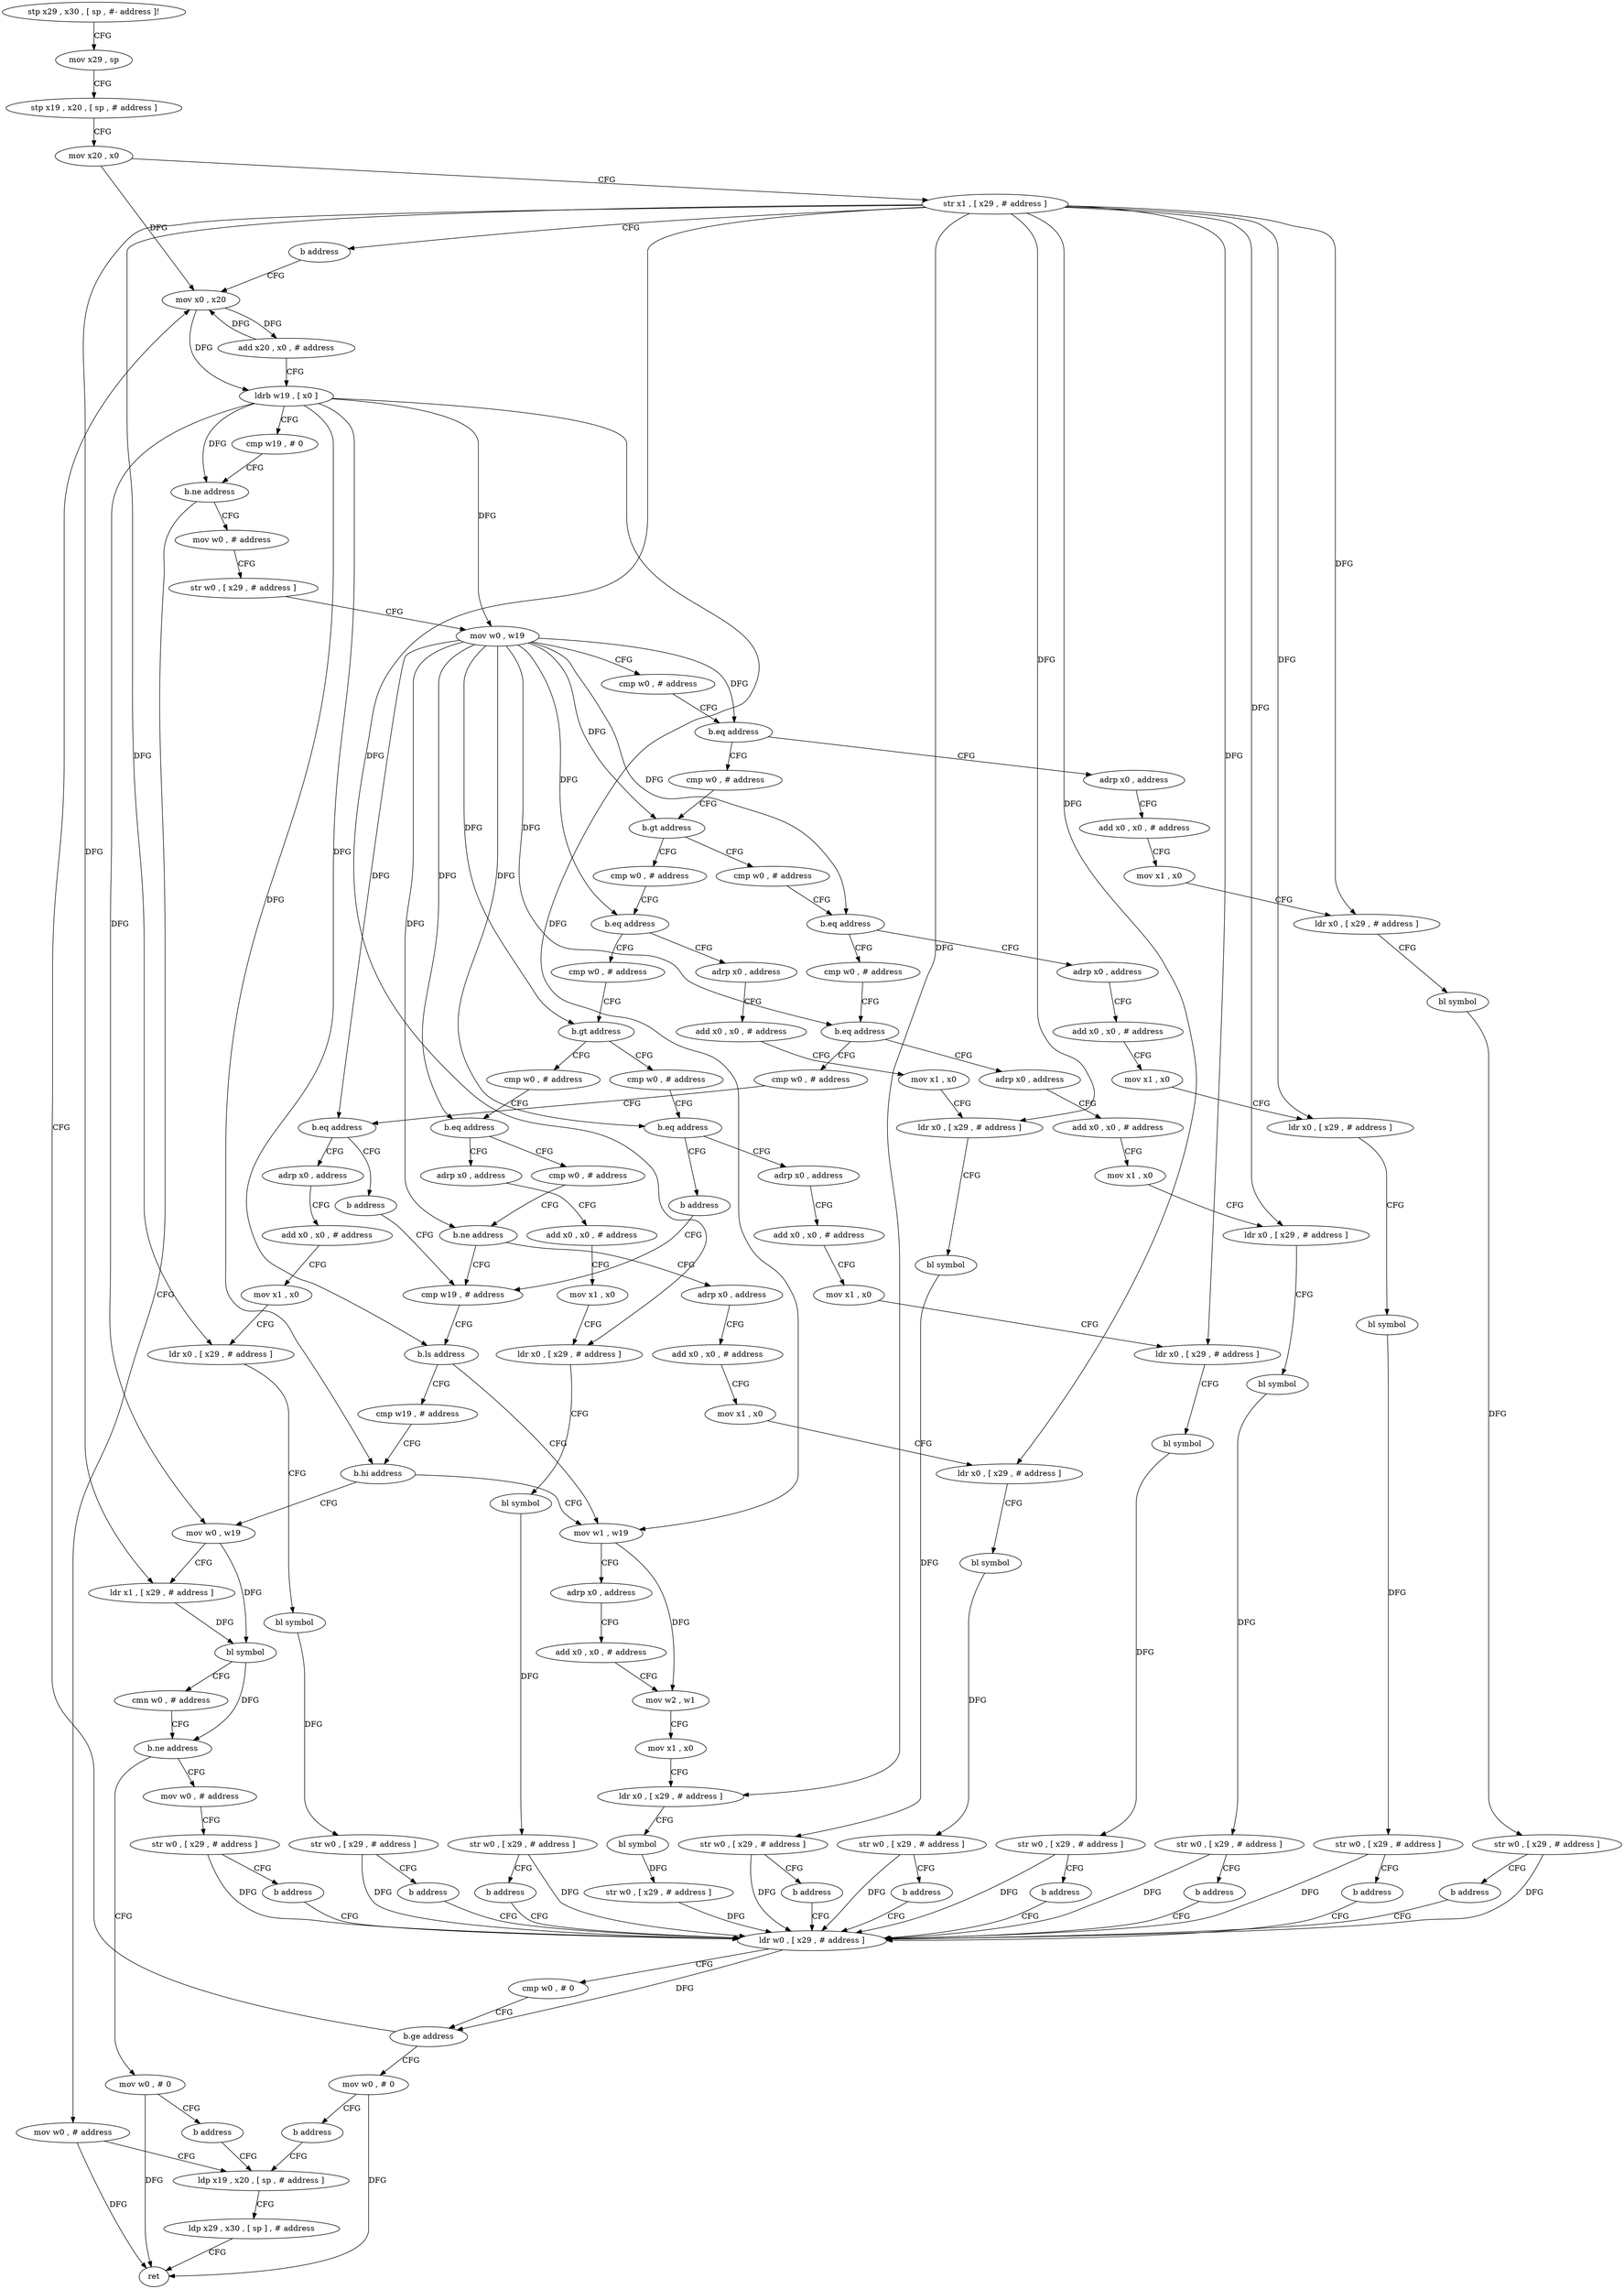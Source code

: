 digraph "func" {
"4294528" [label = "stp x29 , x30 , [ sp , #- address ]!" ]
"4294532" [label = "mov x29 , sp" ]
"4294536" [label = "stp x19 , x20 , [ sp , # address ]" ]
"4294540" [label = "mov x20 , x0" ]
"4294544" [label = "str x1 , [ x29 , # address ]" ]
"4294548" [label = "b address" ]
"4294984" [label = "mov x0 , x20" ]
"4294988" [label = "add x20 , x0 , # address" ]
"4294992" [label = "ldrb w19 , [ x0 ]" ]
"4294996" [label = "cmp w19 , # 0" ]
"4295000" [label = "b.ne address" ]
"4294552" [label = "mov w0 , # address" ]
"4295004" [label = "mov w0 , # address" ]
"4294556" [label = "str w0 , [ x29 , # address ]" ]
"4294560" [label = "mov w0 , w19" ]
"4294564" [label = "cmp w0 , # address" ]
"4294568" [label = "b.eq address" ]
"4294792" [label = "adrp x0 , address" ]
"4294572" [label = "cmp w0 , # address" ]
"4295008" [label = "ldp x19 , x20 , [ sp , # address ]" ]
"4294796" [label = "add x0 , x0 , # address" ]
"4294800" [label = "mov x1 , x0" ]
"4294804" [label = "ldr x0 , [ x29 , # address ]" ]
"4294808" [label = "bl symbol" ]
"4294812" [label = "str w0 , [ x29 , # address ]" ]
"4294816" [label = "b address" ]
"4294964" [label = "ldr w0 , [ x29 , # address ]" ]
"4294576" [label = "b.gt address" ]
"4294608" [label = "cmp w0 , # address" ]
"4294580" [label = "cmp w0 , # address" ]
"4294968" [label = "cmp w0 , # 0" ]
"4294972" [label = "b.ge address" ]
"4294976" [label = "mov w0 , # 0" ]
"4294612" [label = "b.eq address" ]
"4294820" [label = "adrp x0 , address" ]
"4294616" [label = "cmp w0 , # address" ]
"4294584" [label = "b.eq address" ]
"4294764" [label = "adrp x0 , address" ]
"4294588" [label = "cmp w0 , # address" ]
"4294980" [label = "b address" ]
"4294824" [label = "add x0 , x0 , # address" ]
"4294828" [label = "mov x1 , x0" ]
"4294832" [label = "ldr x0 , [ x29 , # address ]" ]
"4294836" [label = "bl symbol" ]
"4294840" [label = "str w0 , [ x29 , # address ]" ]
"4294844" [label = "b address" ]
"4294620" [label = "b.gt address" ]
"4294636" [label = "cmp w0 , # address" ]
"4294624" [label = "cmp w0 , # address" ]
"4294768" [label = "add x0 , x0 , # address" ]
"4294772" [label = "mov x1 , x0" ]
"4294776" [label = "ldr x0 , [ x29 , # address ]" ]
"4294780" [label = "bl symbol" ]
"4294784" [label = "str w0 , [ x29 , # address ]" ]
"4294788" [label = "b address" ]
"4294592" [label = "b.eq address" ]
"4294680" [label = "adrp x0 , address" ]
"4294596" [label = "cmp w0 , # address" ]
"4295012" [label = "ldp x29 , x30 , [ sp ] , # address" ]
"4295016" [label = "ret" ]
"4294640" [label = "b.eq address" ]
"4294848" [label = "adrp x0 , address" ]
"4294644" [label = "cmp w0 , # address" ]
"4294628" [label = "b.eq address" ]
"4294736" [label = "adrp x0 , address" ]
"4294632" [label = "b address" ]
"4294684" [label = "add x0 , x0 , # address" ]
"4294688" [label = "mov x1 , x0" ]
"4294692" [label = "ldr x0 , [ x29 , # address ]" ]
"4294696" [label = "bl symbol" ]
"4294700" [label = "str w0 , [ x29 , # address ]" ]
"4294704" [label = "b address" ]
"4294600" [label = "b.eq address" ]
"4294708" [label = "adrp x0 , address" ]
"4294604" [label = "b address" ]
"4294852" [label = "add x0 , x0 , # address" ]
"4294856" [label = "mov x1 , x0" ]
"4294860" [label = "ldr x0 , [ x29 , # address ]" ]
"4294864" [label = "bl symbol" ]
"4294868" [label = "str w0 , [ x29 , # address ]" ]
"4294872" [label = "b address" ]
"4294648" [label = "b.ne address" ]
"4294876" [label = "cmp w19 , # address" ]
"4294652" [label = "adrp x0 , address" ]
"4294740" [label = "add x0 , x0 , # address" ]
"4294744" [label = "mov x1 , x0" ]
"4294748" [label = "ldr x0 , [ x29 , # address ]" ]
"4294752" [label = "bl symbol" ]
"4294756" [label = "str w0 , [ x29 , # address ]" ]
"4294760" [label = "b address" ]
"4294712" [label = "add x0 , x0 , # address" ]
"4294716" [label = "mov x1 , x0" ]
"4294720" [label = "ldr x0 , [ x29 , # address ]" ]
"4294724" [label = "bl symbol" ]
"4294728" [label = "str w0 , [ x29 , # address ]" ]
"4294732" [label = "b address" ]
"4294880" [label = "b.ls address" ]
"4294932" [label = "mov w1 , w19" ]
"4294884" [label = "cmp w19 , # address" ]
"4294656" [label = "add x0 , x0 , # address" ]
"4294660" [label = "mov x1 , x0" ]
"4294664" [label = "ldr x0 , [ x29 , # address ]" ]
"4294668" [label = "bl symbol" ]
"4294672" [label = "str w0 , [ x29 , # address ]" ]
"4294676" [label = "b address" ]
"4294936" [label = "adrp x0 , address" ]
"4294940" [label = "add x0 , x0 , # address" ]
"4294944" [label = "mov w2 , w1" ]
"4294948" [label = "mov x1 , x0" ]
"4294952" [label = "ldr x0 , [ x29 , # address ]" ]
"4294956" [label = "bl symbol" ]
"4294960" [label = "str w0 , [ x29 , # address ]" ]
"4294888" [label = "b.hi address" ]
"4294892" [label = "mov w0 , w19" ]
"4294896" [label = "ldr x1 , [ x29 , # address ]" ]
"4294900" [label = "bl symbol" ]
"4294904" [label = "cmn w0 , # address" ]
"4294908" [label = "b.ne address" ]
"4294920" [label = "mov w0 , # address" ]
"4294912" [label = "mov w0 , # 0" ]
"4294924" [label = "str w0 , [ x29 , # address ]" ]
"4294928" [label = "b address" ]
"4294916" [label = "b address" ]
"4294528" -> "4294532" [ label = "CFG" ]
"4294532" -> "4294536" [ label = "CFG" ]
"4294536" -> "4294540" [ label = "CFG" ]
"4294540" -> "4294544" [ label = "CFG" ]
"4294540" -> "4294984" [ label = "DFG" ]
"4294544" -> "4294548" [ label = "CFG" ]
"4294544" -> "4294804" [ label = "DFG" ]
"4294544" -> "4294832" [ label = "DFG" ]
"4294544" -> "4294776" [ label = "DFG" ]
"4294544" -> "4294692" [ label = "DFG" ]
"4294544" -> "4294860" [ label = "DFG" ]
"4294544" -> "4294748" [ label = "DFG" ]
"4294544" -> "4294720" [ label = "DFG" ]
"4294544" -> "4294664" [ label = "DFG" ]
"4294544" -> "4294952" [ label = "DFG" ]
"4294544" -> "4294896" [ label = "DFG" ]
"4294548" -> "4294984" [ label = "CFG" ]
"4294984" -> "4294988" [ label = "DFG" ]
"4294984" -> "4294992" [ label = "DFG" ]
"4294988" -> "4294992" [ label = "CFG" ]
"4294988" -> "4294984" [ label = "DFG" ]
"4294992" -> "4294996" [ label = "CFG" ]
"4294992" -> "4295000" [ label = "DFG" ]
"4294992" -> "4294560" [ label = "DFG" ]
"4294992" -> "4294880" [ label = "DFG" ]
"4294992" -> "4294932" [ label = "DFG" ]
"4294992" -> "4294888" [ label = "DFG" ]
"4294992" -> "4294892" [ label = "DFG" ]
"4294996" -> "4295000" [ label = "CFG" ]
"4295000" -> "4294552" [ label = "CFG" ]
"4295000" -> "4295004" [ label = "CFG" ]
"4294552" -> "4294556" [ label = "CFG" ]
"4295004" -> "4295008" [ label = "CFG" ]
"4295004" -> "4295016" [ label = "DFG" ]
"4294556" -> "4294560" [ label = "CFG" ]
"4294560" -> "4294564" [ label = "CFG" ]
"4294560" -> "4294568" [ label = "DFG" ]
"4294560" -> "4294576" [ label = "DFG" ]
"4294560" -> "4294612" [ label = "DFG" ]
"4294560" -> "4294584" [ label = "DFG" ]
"4294560" -> "4294620" [ label = "DFG" ]
"4294560" -> "4294592" [ label = "DFG" ]
"4294560" -> "4294640" [ label = "DFG" ]
"4294560" -> "4294628" [ label = "DFG" ]
"4294560" -> "4294600" [ label = "DFG" ]
"4294560" -> "4294648" [ label = "DFG" ]
"4294564" -> "4294568" [ label = "CFG" ]
"4294568" -> "4294792" [ label = "CFG" ]
"4294568" -> "4294572" [ label = "CFG" ]
"4294792" -> "4294796" [ label = "CFG" ]
"4294572" -> "4294576" [ label = "CFG" ]
"4295008" -> "4295012" [ label = "CFG" ]
"4294796" -> "4294800" [ label = "CFG" ]
"4294800" -> "4294804" [ label = "CFG" ]
"4294804" -> "4294808" [ label = "CFG" ]
"4294808" -> "4294812" [ label = "DFG" ]
"4294812" -> "4294816" [ label = "CFG" ]
"4294812" -> "4294964" [ label = "DFG" ]
"4294816" -> "4294964" [ label = "CFG" ]
"4294964" -> "4294968" [ label = "CFG" ]
"4294964" -> "4294972" [ label = "DFG" ]
"4294576" -> "4294608" [ label = "CFG" ]
"4294576" -> "4294580" [ label = "CFG" ]
"4294608" -> "4294612" [ label = "CFG" ]
"4294580" -> "4294584" [ label = "CFG" ]
"4294968" -> "4294972" [ label = "CFG" ]
"4294972" -> "4294984" [ label = "CFG" ]
"4294972" -> "4294976" [ label = "CFG" ]
"4294976" -> "4294980" [ label = "CFG" ]
"4294976" -> "4295016" [ label = "DFG" ]
"4294612" -> "4294820" [ label = "CFG" ]
"4294612" -> "4294616" [ label = "CFG" ]
"4294820" -> "4294824" [ label = "CFG" ]
"4294616" -> "4294620" [ label = "CFG" ]
"4294584" -> "4294764" [ label = "CFG" ]
"4294584" -> "4294588" [ label = "CFG" ]
"4294764" -> "4294768" [ label = "CFG" ]
"4294588" -> "4294592" [ label = "CFG" ]
"4294980" -> "4295008" [ label = "CFG" ]
"4294824" -> "4294828" [ label = "CFG" ]
"4294828" -> "4294832" [ label = "CFG" ]
"4294832" -> "4294836" [ label = "CFG" ]
"4294836" -> "4294840" [ label = "DFG" ]
"4294840" -> "4294844" [ label = "CFG" ]
"4294840" -> "4294964" [ label = "DFG" ]
"4294844" -> "4294964" [ label = "CFG" ]
"4294620" -> "4294636" [ label = "CFG" ]
"4294620" -> "4294624" [ label = "CFG" ]
"4294636" -> "4294640" [ label = "CFG" ]
"4294624" -> "4294628" [ label = "CFG" ]
"4294768" -> "4294772" [ label = "CFG" ]
"4294772" -> "4294776" [ label = "CFG" ]
"4294776" -> "4294780" [ label = "CFG" ]
"4294780" -> "4294784" [ label = "DFG" ]
"4294784" -> "4294788" [ label = "CFG" ]
"4294784" -> "4294964" [ label = "DFG" ]
"4294788" -> "4294964" [ label = "CFG" ]
"4294592" -> "4294680" [ label = "CFG" ]
"4294592" -> "4294596" [ label = "CFG" ]
"4294680" -> "4294684" [ label = "CFG" ]
"4294596" -> "4294600" [ label = "CFG" ]
"4295012" -> "4295016" [ label = "CFG" ]
"4294640" -> "4294848" [ label = "CFG" ]
"4294640" -> "4294644" [ label = "CFG" ]
"4294848" -> "4294852" [ label = "CFG" ]
"4294644" -> "4294648" [ label = "CFG" ]
"4294628" -> "4294736" [ label = "CFG" ]
"4294628" -> "4294632" [ label = "CFG" ]
"4294736" -> "4294740" [ label = "CFG" ]
"4294632" -> "4294876" [ label = "CFG" ]
"4294684" -> "4294688" [ label = "CFG" ]
"4294688" -> "4294692" [ label = "CFG" ]
"4294692" -> "4294696" [ label = "CFG" ]
"4294696" -> "4294700" [ label = "DFG" ]
"4294700" -> "4294704" [ label = "CFG" ]
"4294700" -> "4294964" [ label = "DFG" ]
"4294704" -> "4294964" [ label = "CFG" ]
"4294600" -> "4294708" [ label = "CFG" ]
"4294600" -> "4294604" [ label = "CFG" ]
"4294708" -> "4294712" [ label = "CFG" ]
"4294604" -> "4294876" [ label = "CFG" ]
"4294852" -> "4294856" [ label = "CFG" ]
"4294856" -> "4294860" [ label = "CFG" ]
"4294860" -> "4294864" [ label = "CFG" ]
"4294864" -> "4294868" [ label = "DFG" ]
"4294868" -> "4294872" [ label = "CFG" ]
"4294868" -> "4294964" [ label = "DFG" ]
"4294872" -> "4294964" [ label = "CFG" ]
"4294648" -> "4294876" [ label = "CFG" ]
"4294648" -> "4294652" [ label = "CFG" ]
"4294876" -> "4294880" [ label = "CFG" ]
"4294652" -> "4294656" [ label = "CFG" ]
"4294740" -> "4294744" [ label = "CFG" ]
"4294744" -> "4294748" [ label = "CFG" ]
"4294748" -> "4294752" [ label = "CFG" ]
"4294752" -> "4294756" [ label = "DFG" ]
"4294756" -> "4294760" [ label = "CFG" ]
"4294756" -> "4294964" [ label = "DFG" ]
"4294760" -> "4294964" [ label = "CFG" ]
"4294712" -> "4294716" [ label = "CFG" ]
"4294716" -> "4294720" [ label = "CFG" ]
"4294720" -> "4294724" [ label = "CFG" ]
"4294724" -> "4294728" [ label = "DFG" ]
"4294728" -> "4294732" [ label = "CFG" ]
"4294728" -> "4294964" [ label = "DFG" ]
"4294732" -> "4294964" [ label = "CFG" ]
"4294880" -> "4294932" [ label = "CFG" ]
"4294880" -> "4294884" [ label = "CFG" ]
"4294932" -> "4294936" [ label = "CFG" ]
"4294932" -> "4294944" [ label = "DFG" ]
"4294884" -> "4294888" [ label = "CFG" ]
"4294656" -> "4294660" [ label = "CFG" ]
"4294660" -> "4294664" [ label = "CFG" ]
"4294664" -> "4294668" [ label = "CFG" ]
"4294668" -> "4294672" [ label = "DFG" ]
"4294672" -> "4294676" [ label = "CFG" ]
"4294672" -> "4294964" [ label = "DFG" ]
"4294676" -> "4294964" [ label = "CFG" ]
"4294936" -> "4294940" [ label = "CFG" ]
"4294940" -> "4294944" [ label = "CFG" ]
"4294944" -> "4294948" [ label = "CFG" ]
"4294948" -> "4294952" [ label = "CFG" ]
"4294952" -> "4294956" [ label = "CFG" ]
"4294956" -> "4294960" [ label = "DFG" ]
"4294960" -> "4294964" [ label = "DFG" ]
"4294888" -> "4294932" [ label = "CFG" ]
"4294888" -> "4294892" [ label = "CFG" ]
"4294892" -> "4294896" [ label = "CFG" ]
"4294892" -> "4294900" [ label = "DFG" ]
"4294896" -> "4294900" [ label = "DFG" ]
"4294900" -> "4294904" [ label = "CFG" ]
"4294900" -> "4294908" [ label = "DFG" ]
"4294904" -> "4294908" [ label = "CFG" ]
"4294908" -> "4294920" [ label = "CFG" ]
"4294908" -> "4294912" [ label = "CFG" ]
"4294920" -> "4294924" [ label = "CFG" ]
"4294912" -> "4294916" [ label = "CFG" ]
"4294912" -> "4295016" [ label = "DFG" ]
"4294924" -> "4294928" [ label = "CFG" ]
"4294924" -> "4294964" [ label = "DFG" ]
"4294928" -> "4294964" [ label = "CFG" ]
"4294916" -> "4295008" [ label = "CFG" ]
}
